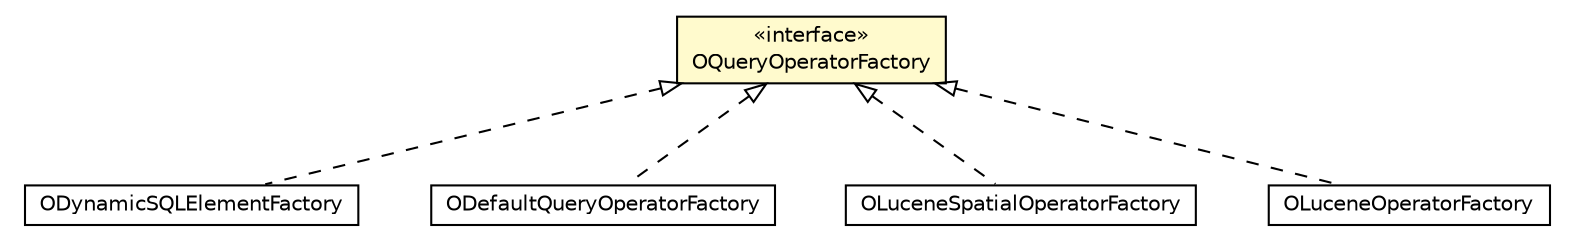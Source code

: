 #!/usr/local/bin/dot
#
# Class diagram 
# Generated by UMLGraph version R5_6-24-gf6e263 (http://www.umlgraph.org/)
#

digraph G {
	edge [fontname="Helvetica",fontsize=10,labelfontname="Helvetica",labelfontsize=10];
	node [fontname="Helvetica",fontsize=10,shape=plaintext];
	nodesep=0.25;
	ranksep=0.5;
	// com.orientechnologies.orient.core.sql.ODynamicSQLElementFactory
	c5380168 [label=<<table title="com.orientechnologies.orient.core.sql.ODynamicSQLElementFactory" border="0" cellborder="1" cellspacing="0" cellpadding="2" port="p" href="../ODynamicSQLElementFactory.html">
		<tr><td><table border="0" cellspacing="0" cellpadding="1">
<tr><td align="center" balign="center"> ODynamicSQLElementFactory </td></tr>
		</table></td></tr>
		</table>>, URL="../ODynamicSQLElementFactory.html", fontname="Helvetica", fontcolor="black", fontsize=10.0];
	// com.orientechnologies.orient.core.sql.operator.OQueryOperatorFactory
	c5380596 [label=<<table title="com.orientechnologies.orient.core.sql.operator.OQueryOperatorFactory" border="0" cellborder="1" cellspacing="0" cellpadding="2" port="p" bgcolor="lemonChiffon" href="./OQueryOperatorFactory.html">
		<tr><td><table border="0" cellspacing="0" cellpadding="1">
<tr><td align="center" balign="center"> &#171;interface&#187; </td></tr>
<tr><td align="center" balign="center"> OQueryOperatorFactory </td></tr>
		</table></td></tr>
		</table>>, URL="./OQueryOperatorFactory.html", fontname="Helvetica", fontcolor="black", fontsize=10.0];
	// com.orientechnologies.orient.core.sql.operator.ODefaultQueryOperatorFactory
	c5380607 [label=<<table title="com.orientechnologies.orient.core.sql.operator.ODefaultQueryOperatorFactory" border="0" cellborder="1" cellspacing="0" cellpadding="2" port="p" href="./ODefaultQueryOperatorFactory.html">
		<tr><td><table border="0" cellspacing="0" cellpadding="1">
<tr><td align="center" balign="center"> ODefaultQueryOperatorFactory </td></tr>
		</table></td></tr>
		</table>>, URL="./ODefaultQueryOperatorFactory.html", fontname="Helvetica", fontcolor="black", fontsize=10.0];
	// com.orientechnologies.spatial.operator.OLuceneSpatialOperatorFactory
	c5382151 [label=<<table title="com.orientechnologies.spatial.operator.OLuceneSpatialOperatorFactory" border="0" cellborder="1" cellspacing="0" cellpadding="2" port="p" href="../../../../spatial/operator/OLuceneSpatialOperatorFactory.html">
		<tr><td><table border="0" cellspacing="0" cellpadding="1">
<tr><td align="center" balign="center"> OLuceneSpatialOperatorFactory </td></tr>
		</table></td></tr>
		</table>>, URL="../../../../spatial/operator/OLuceneSpatialOperatorFactory.html", fontname="Helvetica", fontcolor="black", fontsize=10.0];
	// com.orientechnologies.lucene.operator.OLuceneOperatorFactory
	c5382211 [label=<<table title="com.orientechnologies.lucene.operator.OLuceneOperatorFactory" border="0" cellborder="1" cellspacing="0" cellpadding="2" port="p" href="../../../../lucene/operator/OLuceneOperatorFactory.html">
		<tr><td><table border="0" cellspacing="0" cellpadding="1">
<tr><td align="center" balign="center"> OLuceneOperatorFactory </td></tr>
		</table></td></tr>
		</table>>, URL="../../../../lucene/operator/OLuceneOperatorFactory.html", fontname="Helvetica", fontcolor="black", fontsize=10.0];
	//com.orientechnologies.orient.core.sql.ODynamicSQLElementFactory implements com.orientechnologies.orient.core.sql.operator.OQueryOperatorFactory
	c5380596:p -> c5380168:p [dir=back,arrowtail=empty,style=dashed];
	//com.orientechnologies.orient.core.sql.operator.ODefaultQueryOperatorFactory implements com.orientechnologies.orient.core.sql.operator.OQueryOperatorFactory
	c5380596:p -> c5380607:p [dir=back,arrowtail=empty,style=dashed];
	//com.orientechnologies.spatial.operator.OLuceneSpatialOperatorFactory implements com.orientechnologies.orient.core.sql.operator.OQueryOperatorFactory
	c5380596:p -> c5382151:p [dir=back,arrowtail=empty,style=dashed];
	//com.orientechnologies.lucene.operator.OLuceneOperatorFactory implements com.orientechnologies.orient.core.sql.operator.OQueryOperatorFactory
	c5380596:p -> c5382211:p [dir=back,arrowtail=empty,style=dashed];
}

